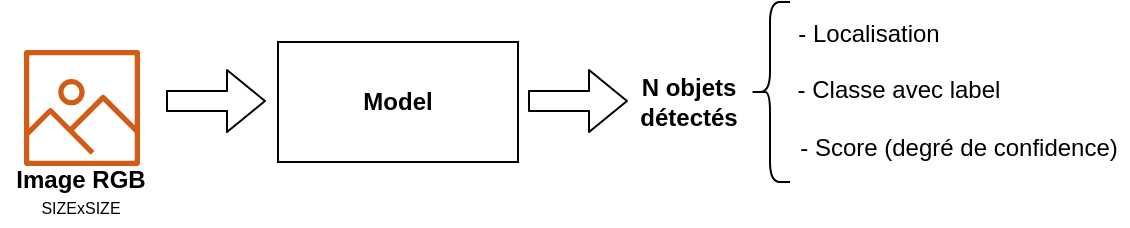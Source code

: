<mxfile version="14.1.8" type="device"><diagram id="Ip6o83I1SPbvJzXp6vxf" name="Page-1"><mxGraphModel dx="1038" dy="556" grid="1" gridSize="10" guides="1" tooltips="1" connect="1" arrows="1" fold="1" page="1" pageScale="1" pageWidth="827" pageHeight="1169" math="0" shadow="0"><root><mxCell id="0"/><mxCell id="1" parent="0"/><mxCell id="1bCaRoeasf-O9f1d9syf-1" value="&lt;b&gt;Model&lt;/b&gt;" style="rounded=0;whiteSpace=wrap;html=1;" vertex="1" parent="1"><mxGeometry x="350" y="260" width="120" height="60" as="geometry"/></mxCell><mxCell id="1bCaRoeasf-O9f1d9syf-2" value="" style="shape=flexArrow;endArrow=classic;html=1;" edge="1" parent="1"><mxGeometry width="50" height="50" relative="1" as="geometry"><mxPoint x="294" y="289.5" as="sourcePoint"/><mxPoint x="344" y="289.5" as="targetPoint"/></mxGeometry></mxCell><mxCell id="1bCaRoeasf-O9f1d9syf-3" value="" style="shape=flexArrow;endArrow=classic;html=1;" edge="1" parent="1"><mxGeometry width="50" height="50" relative="1" as="geometry"><mxPoint x="475" y="289.5" as="sourcePoint"/><mxPoint x="525" y="289.5" as="targetPoint"/></mxGeometry></mxCell><mxCell id="1bCaRoeasf-O9f1d9syf-4" value="" style="outlineConnect=0;fontColor=#232F3E;gradientColor=none;fillColor=#D05C17;strokeColor=none;dashed=0;verticalLabelPosition=bottom;verticalAlign=top;align=center;html=1;fontSize=12;fontStyle=0;aspect=fixed;pointerEvents=1;shape=mxgraph.aws4.container_registry_image;" vertex="1" parent="1"><mxGeometry x="223" y="264" width="58" height="58" as="geometry"/></mxCell><mxCell id="1bCaRoeasf-O9f1d9syf-5" value="&lt;b&gt;Image RGB&lt;/b&gt;" style="text;html=1;align=center;verticalAlign=middle;resizable=0;points=[];autosize=1;" vertex="1" parent="1"><mxGeometry x="211" y="319" width="80" height="20" as="geometry"/></mxCell><mxCell id="1bCaRoeasf-O9f1d9syf-6" value="&lt;font style=&quot;font-size: 8px&quot;&gt;SIZExSIZE&lt;/font&gt;" style="text;html=1;align=center;verticalAlign=middle;resizable=0;points=[];autosize=1;" vertex="1" parent="1"><mxGeometry x="226" y="332" width="50" height="20" as="geometry"/></mxCell><mxCell id="1bCaRoeasf-O9f1d9syf-7" value="" style="shape=curlyBracket;whiteSpace=wrap;html=1;rounded=1;" vertex="1" parent="1"><mxGeometry x="586" y="240" width="20" height="90" as="geometry"/></mxCell><mxCell id="1bCaRoeasf-O9f1d9syf-8" value="&lt;b&gt;N objets &lt;br&gt;détectés&lt;/b&gt;" style="text;html=1;align=center;verticalAlign=middle;resizable=0;points=[];autosize=1;" vertex="1" parent="1"><mxGeometry x="525" y="275" width="60" height="30" as="geometry"/></mxCell><mxCell id="1bCaRoeasf-O9f1d9syf-9" value="- Localisation&lt;br&gt;&lt;br&gt;&amp;nbsp; &amp;nbsp; &amp;nbsp; &amp;nbsp; &amp;nbsp;- Classe avec label&lt;br&gt;&lt;br&gt;&amp;nbsp; &amp;nbsp; &amp;nbsp; &amp;nbsp; &amp;nbsp; &amp;nbsp; &amp;nbsp; &amp;nbsp; &amp;nbsp; &amp;nbsp; &amp;nbsp; &amp;nbsp; &amp;nbsp; &amp;nbsp;- Score (degré de confidence)" style="text;html=1;align=center;verticalAlign=middle;resizable=0;points=[];autosize=1;" vertex="1" parent="1"><mxGeometry x="515" y="249" width="260" height="70" as="geometry"/></mxCell></root></mxGraphModel></diagram></mxfile>